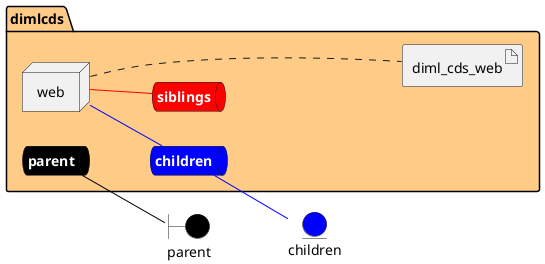 @startuml

left to right direction


boundary parent #black


entity children #blue




package "dimlcds" #ffcc88 {
    queue parentnet #black [
            <b><color:white>parent</color></b>
    ]
    
    parentnet -[#black]- parent
    
    queue childrennet #blue [
            <b><color:white>children</color></b>
    ]
    
    childrennet -[#blue]- children
    
    queue siblingsnet #red [
            <b><color:white>siblings</color></b>
    ]
    

node "web" as webService


        artifact "diml_cds_web" as diml_cds_webimage
    
}

webService -[#blue]- childrennet

webService -[#red]- siblingsnet
webService .... diml_cds_webimage


@enduml
